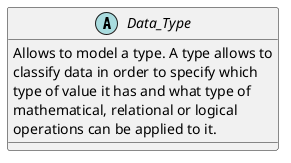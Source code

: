 @startuml

abstract class Data_Type
{
  Allows to model a type. A type allows to
  classify data in order to specify which
  type of value it has and what type of
  mathematical, relational or logical
  operations can be applied to it.
}

@enduml